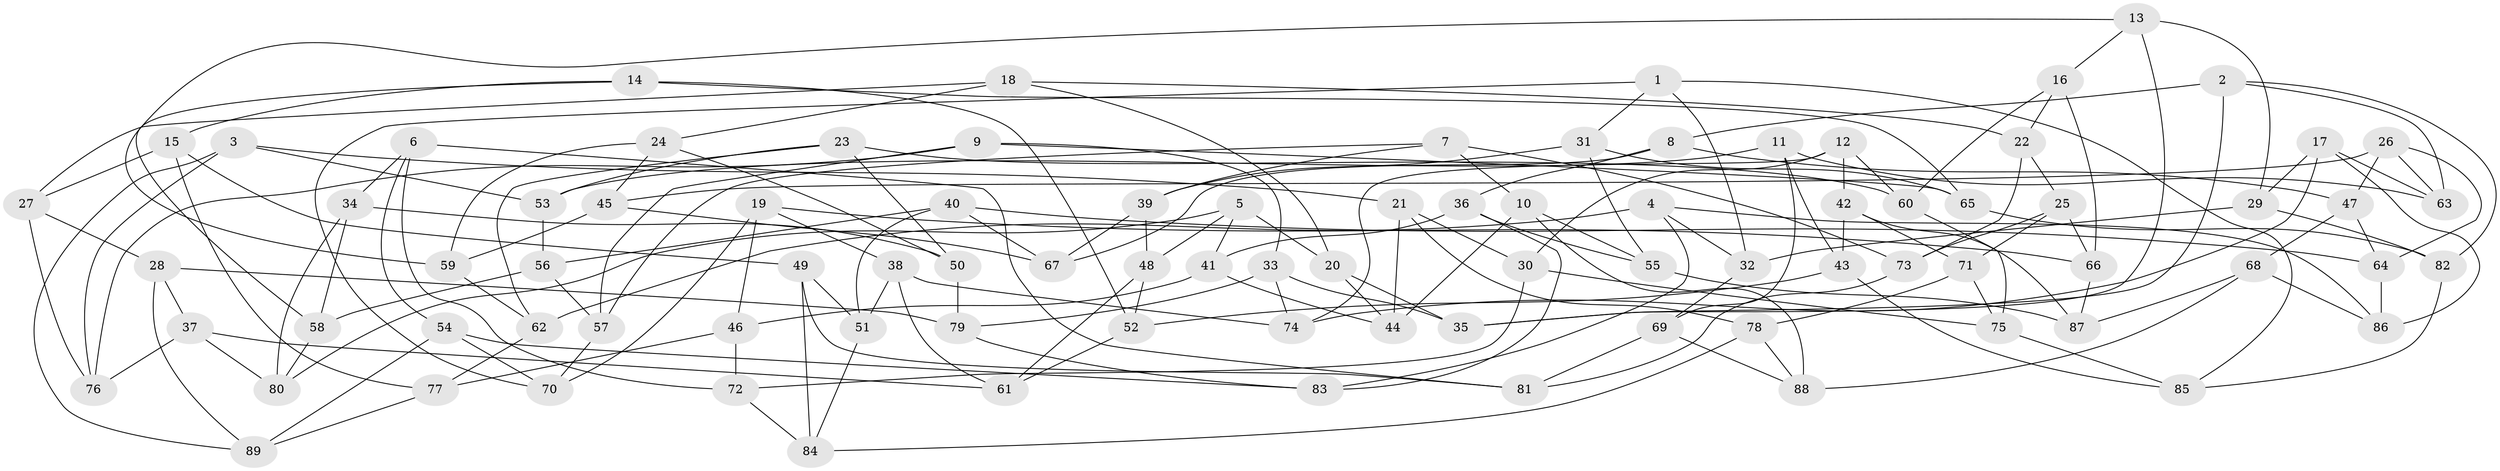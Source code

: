 // Generated by graph-tools (version 1.1) at 2025/50/03/09/25 03:50:46]
// undirected, 89 vertices, 178 edges
graph export_dot {
graph [start="1"]
  node [color=gray90,style=filled];
  1;
  2;
  3;
  4;
  5;
  6;
  7;
  8;
  9;
  10;
  11;
  12;
  13;
  14;
  15;
  16;
  17;
  18;
  19;
  20;
  21;
  22;
  23;
  24;
  25;
  26;
  27;
  28;
  29;
  30;
  31;
  32;
  33;
  34;
  35;
  36;
  37;
  38;
  39;
  40;
  41;
  42;
  43;
  44;
  45;
  46;
  47;
  48;
  49;
  50;
  51;
  52;
  53;
  54;
  55;
  56;
  57;
  58;
  59;
  60;
  61;
  62;
  63;
  64;
  65;
  66;
  67;
  68;
  69;
  70;
  71;
  72;
  73;
  74;
  75;
  76;
  77;
  78;
  79;
  80;
  81;
  82;
  83;
  84;
  85;
  86;
  87;
  88;
  89;
  1 -- 70;
  1 -- 85;
  1 -- 31;
  1 -- 32;
  2 -- 8;
  2 -- 35;
  2 -- 63;
  2 -- 82;
  3 -- 21;
  3 -- 89;
  3 -- 53;
  3 -- 76;
  4 -- 86;
  4 -- 62;
  4 -- 32;
  4 -- 83;
  5 -- 80;
  5 -- 41;
  5 -- 48;
  5 -- 20;
  6 -- 54;
  6 -- 34;
  6 -- 81;
  6 -- 72;
  7 -- 39;
  7 -- 10;
  7 -- 73;
  7 -- 57;
  8 -- 47;
  8 -- 36;
  8 -- 67;
  9 -- 33;
  9 -- 76;
  9 -- 65;
  9 -- 57;
  10 -- 88;
  10 -- 44;
  10 -- 55;
  11 -- 63;
  11 -- 53;
  11 -- 43;
  11 -- 69;
  12 -- 42;
  12 -- 30;
  12 -- 60;
  12 -- 74;
  13 -- 35;
  13 -- 59;
  13 -- 16;
  13 -- 29;
  14 -- 58;
  14 -- 52;
  14 -- 15;
  14 -- 65;
  15 -- 49;
  15 -- 27;
  15 -- 77;
  16 -- 22;
  16 -- 60;
  16 -- 66;
  17 -- 86;
  17 -- 29;
  17 -- 74;
  17 -- 63;
  18 -- 24;
  18 -- 20;
  18 -- 27;
  18 -- 22;
  19 -- 46;
  19 -- 66;
  19 -- 70;
  19 -- 38;
  20 -- 44;
  20 -- 35;
  21 -- 78;
  21 -- 44;
  21 -- 30;
  22 -- 25;
  22 -- 73;
  23 -- 50;
  23 -- 60;
  23 -- 53;
  23 -- 62;
  24 -- 50;
  24 -- 59;
  24 -- 45;
  25 -- 71;
  25 -- 73;
  25 -- 66;
  26 -- 63;
  26 -- 45;
  26 -- 47;
  26 -- 64;
  27 -- 76;
  27 -- 28;
  28 -- 89;
  28 -- 37;
  28 -- 79;
  29 -- 32;
  29 -- 82;
  30 -- 72;
  30 -- 75;
  31 -- 65;
  31 -- 55;
  31 -- 39;
  32 -- 69;
  33 -- 35;
  33 -- 79;
  33 -- 74;
  34 -- 80;
  34 -- 58;
  34 -- 50;
  36 -- 55;
  36 -- 41;
  36 -- 83;
  37 -- 61;
  37 -- 76;
  37 -- 80;
  38 -- 74;
  38 -- 51;
  38 -- 61;
  39 -- 67;
  39 -- 48;
  40 -- 51;
  40 -- 56;
  40 -- 64;
  40 -- 67;
  41 -- 44;
  41 -- 46;
  42 -- 43;
  42 -- 71;
  42 -- 87;
  43 -- 52;
  43 -- 85;
  45 -- 67;
  45 -- 59;
  46 -- 72;
  46 -- 77;
  47 -- 64;
  47 -- 68;
  48 -- 52;
  48 -- 61;
  49 -- 51;
  49 -- 84;
  49 -- 81;
  50 -- 79;
  51 -- 84;
  52 -- 61;
  53 -- 56;
  54 -- 83;
  54 -- 70;
  54 -- 89;
  55 -- 87;
  56 -- 58;
  56 -- 57;
  57 -- 70;
  58 -- 80;
  59 -- 62;
  60 -- 75;
  62 -- 77;
  64 -- 86;
  65 -- 82;
  66 -- 87;
  68 -- 88;
  68 -- 86;
  68 -- 87;
  69 -- 88;
  69 -- 81;
  71 -- 78;
  71 -- 75;
  72 -- 84;
  73 -- 81;
  75 -- 85;
  77 -- 89;
  78 -- 84;
  78 -- 88;
  79 -- 83;
  82 -- 85;
}
